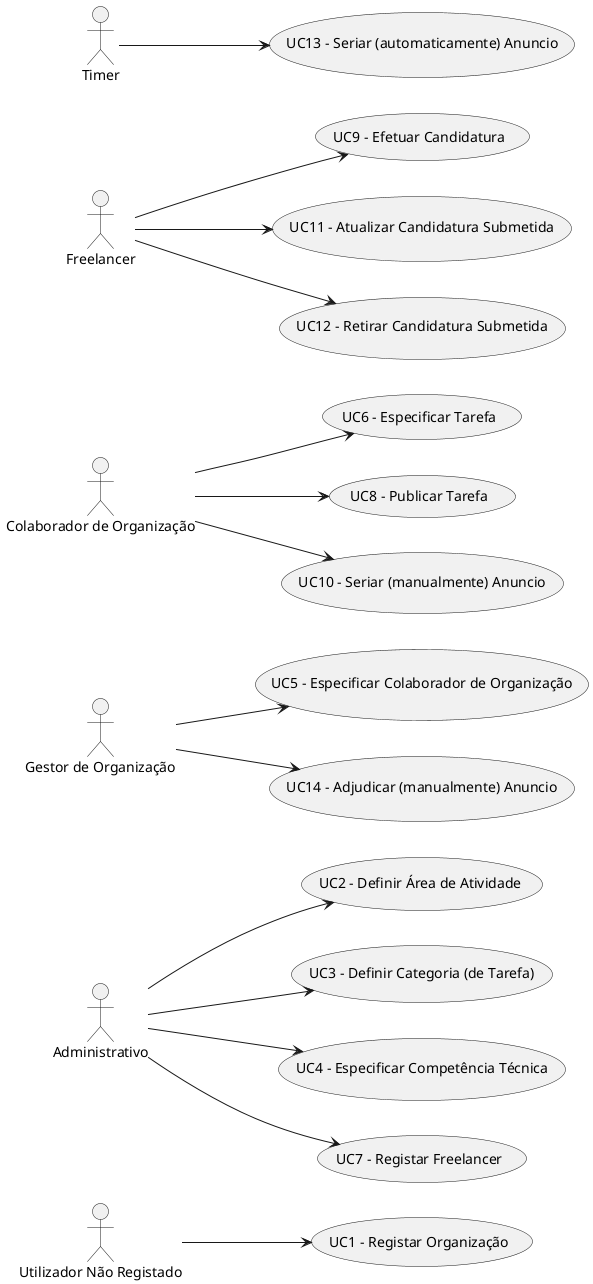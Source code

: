 @startuml
usecase UC1 as "UC1 - Registar Organização"
usecase UC2 as "UC2 - Definir Área de Atividade"
usecase UC3 as "UC3 - Definir Categoria (de Tarefa)"
usecase UC4 as "UC4 - Especificar Competência Técnica"
usecase UC5 as "UC5 - Especificar Colaborador de Organização"
usecase UC6 as "UC6 - Especificar Tarefa"
usecase UC7 as "UC7 - Registar Freelancer"
usecase UC8 as "UC8 - Publicar Tarefa"
usecase UC9 as "UC9 - Efetuar Candidatura"
usecase UC10 as "UC10 - Seriar (manualmente) Anuncio"
usecase UC11 as "UC11 - Atualizar Candidatura Submetida"
usecase UC12 as "UC12 - Retirar Candidatura Submetida"
usecase UC13 as "UC13 - Seriar (automaticamente) Anuncio"
usecase UC14 as "UC14 - Adjudicar (manualmente) Anuncio"

actor "Utilizador Não Registado" as UNR
actor "Administrativo" as ADM
actor "Gestor de Organização" as GO
actor "Colaborador de Organização" as CO
actor "Freelancer" as FRL
actor "Timer" as TIMER

left to right direction
UNR -->(UC1)

ADM -->(UC2)
ADM -->(UC3)
ADM -->(UC4)
ADM -->(UC7)

GO -->(UC5)
GO -->(UC14)


CO --> (UC6)
CO --> (UC8)
CO --> (UC10)

FRL --> (UC9)
FRL --> (UC11)
FRL --> (UC12)

TIMER --> (UC13)
@enduml